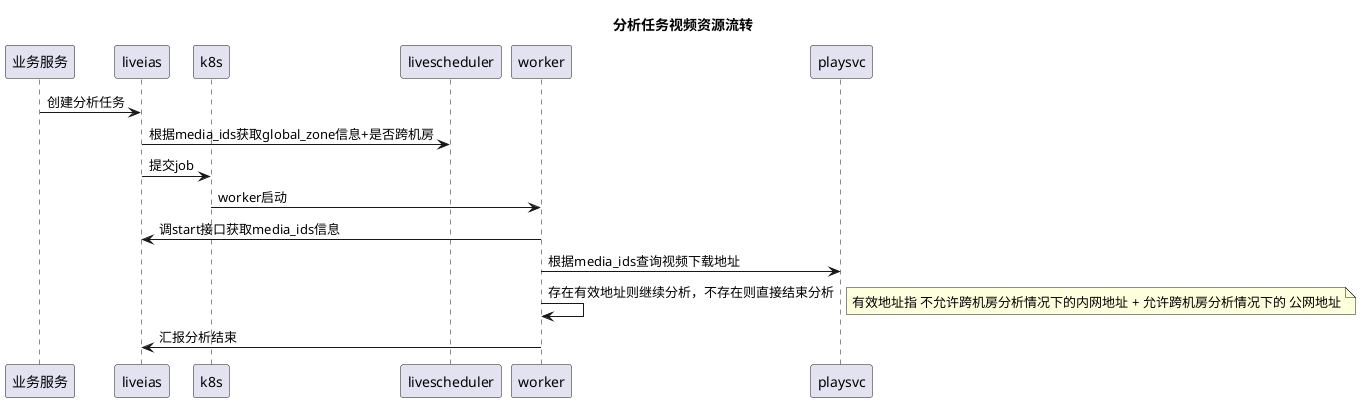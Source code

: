 @startuml
title 分析任务视频资源流转
participant 业务服务 order -1
participant liveias order 0
participant livescheduler order 1
participant worker order 6
participant playsvc order 7

业务服务 -> liveias : 创建分析任务
liveias -> livescheduler: 根据media_ids获取global_zone信息+是否跨机房

liveias -> k8s : 提交job
k8s -> worker : worker启动
worker -> liveias : 调start接口获取media_ids信息
worker -> playsvc : 根据media_ids查询视频下载地址
worker -> worker : 存在有效地址则继续分析，不存在则直接结束分析
note right: 有效地址指 不允许跨机房分析情况下的内网地址 + 允许跨机房分析情况下的 公网地址

worker -> liveias : 汇报分析结束

@enduml